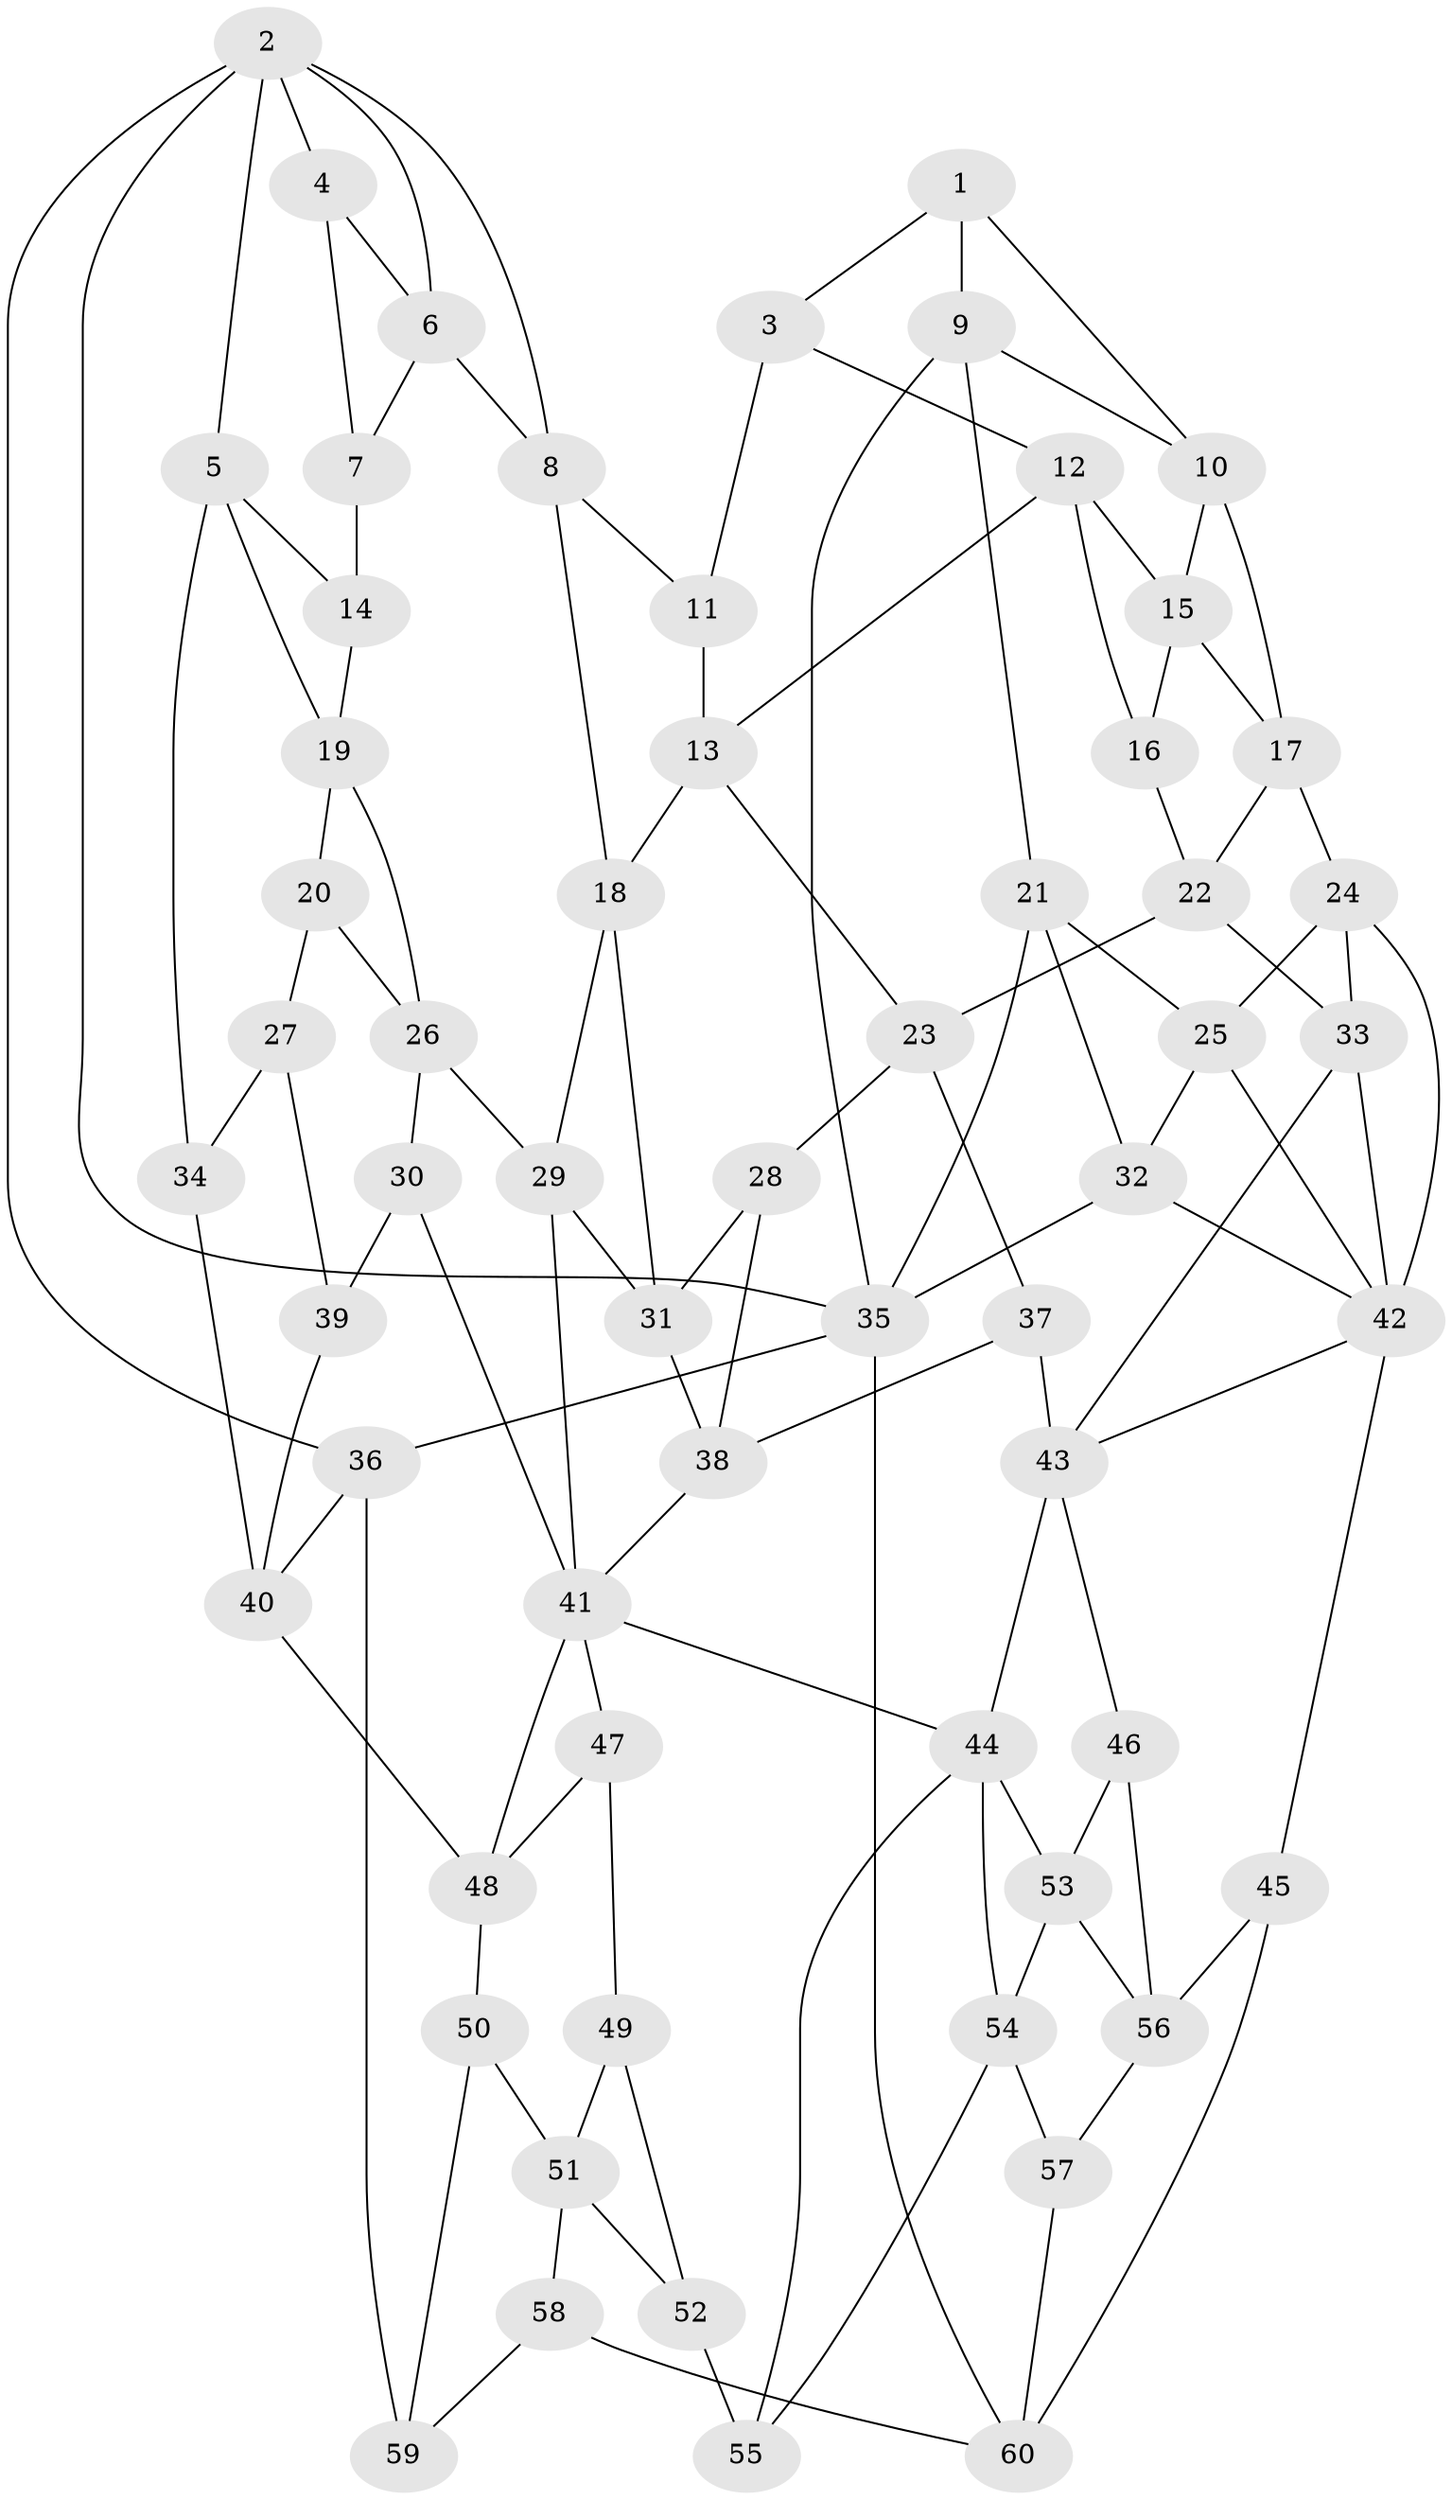 // original degree distribution, {3: 0.016666666666666666, 5: 0.5, 6: 0.23333333333333334, 4: 0.25}
// Generated by graph-tools (version 1.1) at 2025/27/03/09/25 03:27:16]
// undirected, 60 vertices, 113 edges
graph export_dot {
graph [start="1"]
  node [color=gray90,style=filled];
  1;
  2;
  3;
  4;
  5;
  6;
  7;
  8;
  9;
  10;
  11;
  12;
  13;
  14;
  15;
  16;
  17;
  18;
  19;
  20;
  21;
  22;
  23;
  24;
  25;
  26;
  27;
  28;
  29;
  30;
  31;
  32;
  33;
  34;
  35;
  36;
  37;
  38;
  39;
  40;
  41;
  42;
  43;
  44;
  45;
  46;
  47;
  48;
  49;
  50;
  51;
  52;
  53;
  54;
  55;
  56;
  57;
  58;
  59;
  60;
  1 -- 3 [weight=1.0];
  1 -- 9 [weight=1.0];
  1 -- 10 [weight=1.0];
  2 -- 4 [weight=1.0];
  2 -- 5 [weight=1.0];
  2 -- 6 [weight=1.0];
  2 -- 8 [weight=1.0];
  2 -- 35 [weight=1.0];
  2 -- 36 [weight=1.0];
  3 -- 11 [weight=2.0];
  3 -- 12 [weight=1.0];
  4 -- 6 [weight=1.0];
  4 -- 7 [weight=1.0];
  5 -- 14 [weight=1.0];
  5 -- 19 [weight=1.0];
  5 -- 34 [weight=1.0];
  6 -- 7 [weight=1.0];
  6 -- 8 [weight=1.0];
  7 -- 14 [weight=2.0];
  8 -- 11 [weight=1.0];
  8 -- 18 [weight=1.0];
  9 -- 10 [weight=1.0];
  9 -- 21 [weight=1.0];
  9 -- 35 [weight=1.0];
  10 -- 15 [weight=1.0];
  10 -- 17 [weight=1.0];
  11 -- 13 [weight=1.0];
  12 -- 13 [weight=1.0];
  12 -- 15 [weight=1.0];
  12 -- 16 [weight=1.0];
  13 -- 18 [weight=1.0];
  13 -- 23 [weight=1.0];
  14 -- 19 [weight=1.0];
  15 -- 16 [weight=1.0];
  15 -- 17 [weight=1.0];
  16 -- 22 [weight=1.0];
  17 -- 22 [weight=1.0];
  17 -- 24 [weight=1.0];
  18 -- 29 [weight=1.0];
  18 -- 31 [weight=1.0];
  19 -- 20 [weight=1.0];
  19 -- 26 [weight=1.0];
  20 -- 26 [weight=1.0];
  20 -- 27 [weight=1.0];
  21 -- 25 [weight=1.0];
  21 -- 32 [weight=1.0];
  21 -- 35 [weight=1.0];
  22 -- 23 [weight=1.0];
  22 -- 33 [weight=1.0];
  23 -- 28 [weight=1.0];
  23 -- 37 [weight=1.0];
  24 -- 25 [weight=1.0];
  24 -- 33 [weight=1.0];
  24 -- 42 [weight=1.0];
  25 -- 32 [weight=1.0];
  25 -- 42 [weight=1.0];
  26 -- 29 [weight=1.0];
  26 -- 30 [weight=1.0];
  27 -- 34 [weight=2.0];
  27 -- 39 [weight=1.0];
  28 -- 31 [weight=1.0];
  28 -- 38 [weight=1.0];
  29 -- 31 [weight=1.0];
  29 -- 41 [weight=1.0];
  30 -- 39 [weight=2.0];
  30 -- 41 [weight=1.0];
  31 -- 38 [weight=1.0];
  32 -- 35 [weight=1.0];
  32 -- 42 [weight=1.0];
  33 -- 42 [weight=1.0];
  33 -- 43 [weight=1.0];
  34 -- 40 [weight=1.0];
  35 -- 36 [weight=1.0];
  35 -- 60 [weight=1.0];
  36 -- 40 [weight=1.0];
  36 -- 59 [weight=2.0];
  37 -- 38 [weight=1.0];
  37 -- 43 [weight=2.0];
  38 -- 41 [weight=1.0];
  39 -- 40 [weight=1.0];
  40 -- 48 [weight=1.0];
  41 -- 44 [weight=1.0];
  41 -- 47 [weight=1.0];
  41 -- 48 [weight=1.0];
  42 -- 43 [weight=1.0];
  42 -- 45 [weight=1.0];
  43 -- 44 [weight=1.0];
  43 -- 46 [weight=1.0];
  44 -- 53 [weight=1.0];
  44 -- 54 [weight=1.0];
  44 -- 55 [weight=1.0];
  45 -- 56 [weight=1.0];
  45 -- 60 [weight=1.0];
  46 -- 53 [weight=1.0];
  46 -- 56 [weight=1.0];
  47 -- 48 [weight=1.0];
  47 -- 49 [weight=2.0];
  48 -- 50 [weight=1.0];
  49 -- 51 [weight=1.0];
  49 -- 52 [weight=1.0];
  50 -- 51 [weight=1.0];
  50 -- 59 [weight=1.0];
  51 -- 52 [weight=1.0];
  51 -- 58 [weight=1.0];
  52 -- 55 [weight=2.0];
  53 -- 54 [weight=1.0];
  53 -- 56 [weight=1.0];
  54 -- 55 [weight=1.0];
  54 -- 57 [weight=1.0];
  56 -- 57 [weight=1.0];
  57 -- 60 [weight=1.0];
  58 -- 59 [weight=1.0];
  58 -- 60 [weight=1.0];
}

